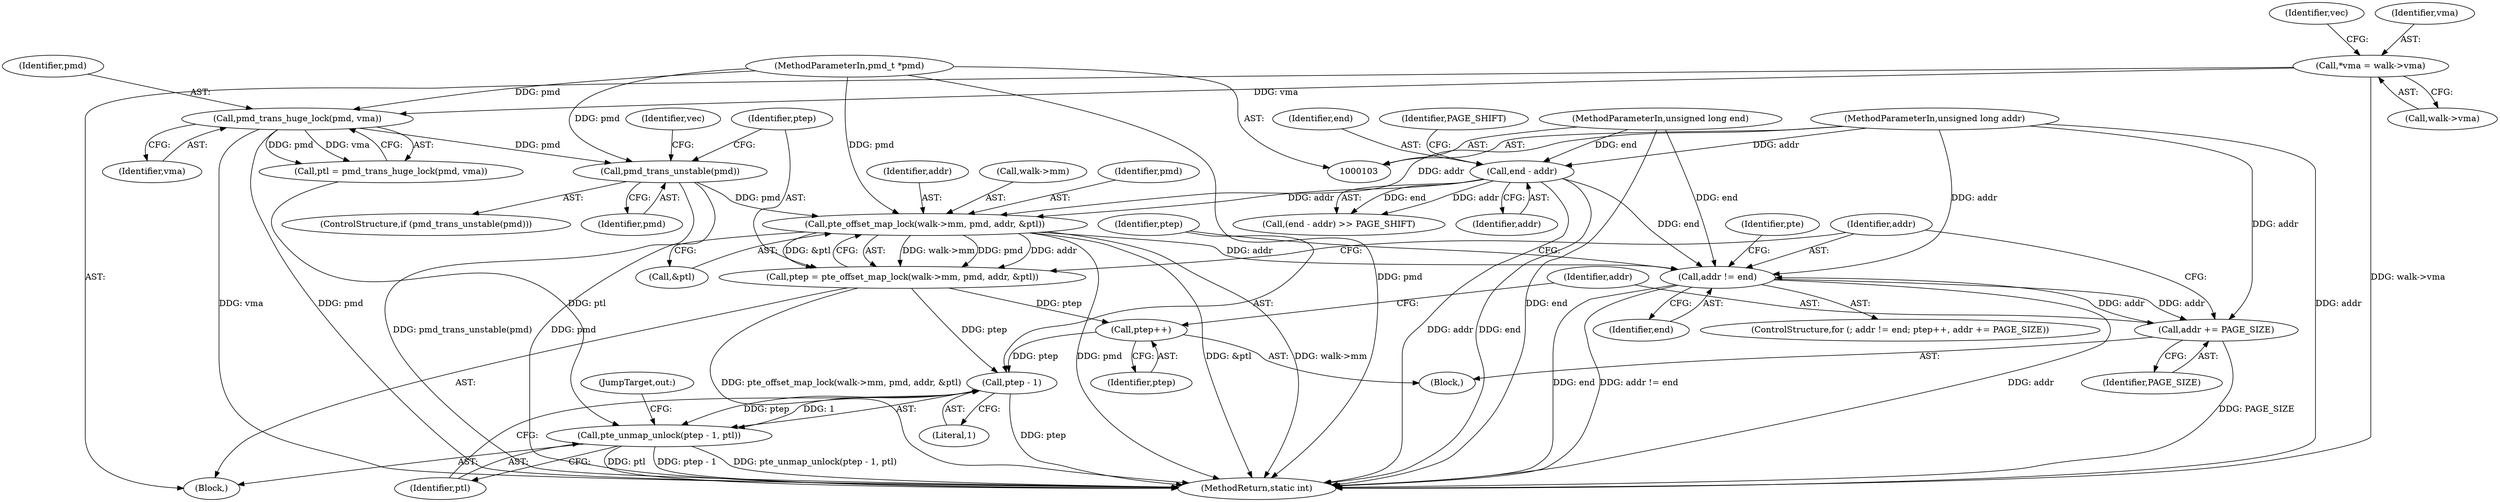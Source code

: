 digraph "0_linux_574823bfab82d9d8fa47f422778043fbb4b4f50e_1@pointer" {
"1000157" [label="(Call,pte_offset_map_lock(walk->mm, pmd, addr, &ptl))"];
"1000147" [label="(Call,pmd_trans_unstable(pmd))"];
"1000133" [label="(Call,pmd_trans_huge_lock(pmd, vma))"];
"1000104" [label="(MethodParameterIn,pmd_t *pmd)"];
"1000111" [label="(Call,*vma = walk->vma)"];
"1000127" [label="(Call,end - addr)"];
"1000106" [label="(MethodParameterIn,unsigned long end)"];
"1000105" [label="(MethodParameterIn,unsigned long addr)"];
"1000155" [label="(Call,ptep = pte_offset_map_lock(walk->mm, pmd, addr, &ptl))"];
"1000170" [label="(Call,ptep++)"];
"1000213" [label="(Call,ptep - 1)"];
"1000212" [label="(Call,pte_unmap_unlock(ptep - 1, ptl))"];
"1000166" [label="(Call,addr != end)"];
"1000172" [label="(Call,addr += PAGE_SIZE)"];
"1000133" [label="(Call,pmd_trans_huge_lock(pmd, vma))"];
"1000173" [label="(Identifier,addr)"];
"1000161" [label="(Identifier,pmd)"];
"1000226" [label="(MethodReturn,static int)"];
"1000156" [label="(Identifier,ptep)"];
"1000128" [label="(Identifier,end)"];
"1000168" [label="(Identifier,end)"];
"1000134" [label="(Identifier,pmd)"];
"1000155" [label="(Call,ptep = pte_offset_map_lock(walk->mm, pmd, addr, &ptl))"];
"1000166" [label="(Call,addr != end)"];
"1000212" [label="(Call,pte_unmap_unlock(ptep - 1, ptl))"];
"1000119" [label="(Identifier,vec)"];
"1000174" [label="(Identifier,PAGE_SIZE)"];
"1000105" [label="(MethodParameterIn,unsigned long addr)"];
"1000162" [label="(Identifier,addr)"];
"1000129" [label="(Identifier,addr)"];
"1000171" [label="(Identifier,ptep)"];
"1000217" [label="(JumpTarget,out:)"];
"1000214" [label="(Identifier,ptep)"];
"1000157" [label="(Call,pte_offset_map_lock(walk->mm, pmd, addr, &ptl))"];
"1000127" [label="(Call,end - addr)"];
"1000108" [label="(Block,)"];
"1000126" [label="(Call,(end - addr) >> PAGE_SHIFT)"];
"1000130" [label="(Identifier,PAGE_SHIFT)"];
"1000178" [label="(Identifier,pte)"];
"1000213" [label="(Call,ptep - 1)"];
"1000135" [label="(Identifier,vma)"];
"1000146" [label="(ControlStructure,if (pmd_trans_unstable(pmd)))"];
"1000106" [label="(MethodParameterIn,unsigned long end)"];
"1000112" [label="(Identifier,vma)"];
"1000111" [label="(Call,*vma = walk->vma)"];
"1000170" [label="(Call,ptep++)"];
"1000215" [label="(Literal,1)"];
"1000158" [label="(Call,walk->mm)"];
"1000148" [label="(Identifier,pmd)"];
"1000163" [label="(Call,&ptl)"];
"1000113" [label="(Call,walk->vma)"];
"1000172" [label="(Call,addr += PAGE_SIZE)"];
"1000216" [label="(Identifier,ptl)"];
"1000147" [label="(Call,pmd_trans_unstable(pmd))"];
"1000131" [label="(Call,ptl = pmd_trans_huge_lock(pmd, vma))"];
"1000167" [label="(Identifier,addr)"];
"1000104" [label="(MethodParameterIn,pmd_t *pmd)"];
"1000151" [label="(Identifier,vec)"];
"1000169" [label="(Block,)"];
"1000165" [label="(ControlStructure,for (; addr != end; ptep++, addr += PAGE_SIZE))"];
"1000157" -> "1000155"  [label="AST: "];
"1000157" -> "1000163"  [label="CFG: "];
"1000158" -> "1000157"  [label="AST: "];
"1000161" -> "1000157"  [label="AST: "];
"1000162" -> "1000157"  [label="AST: "];
"1000163" -> "1000157"  [label="AST: "];
"1000155" -> "1000157"  [label="CFG: "];
"1000157" -> "1000226"  [label="DDG: &ptl"];
"1000157" -> "1000226"  [label="DDG: walk->mm"];
"1000157" -> "1000226"  [label="DDG: pmd"];
"1000157" -> "1000155"  [label="DDG: walk->mm"];
"1000157" -> "1000155"  [label="DDG: pmd"];
"1000157" -> "1000155"  [label="DDG: addr"];
"1000157" -> "1000155"  [label="DDG: &ptl"];
"1000147" -> "1000157"  [label="DDG: pmd"];
"1000104" -> "1000157"  [label="DDG: pmd"];
"1000127" -> "1000157"  [label="DDG: addr"];
"1000105" -> "1000157"  [label="DDG: addr"];
"1000157" -> "1000166"  [label="DDG: addr"];
"1000147" -> "1000146"  [label="AST: "];
"1000147" -> "1000148"  [label="CFG: "];
"1000148" -> "1000147"  [label="AST: "];
"1000151" -> "1000147"  [label="CFG: "];
"1000156" -> "1000147"  [label="CFG: "];
"1000147" -> "1000226"  [label="DDG: pmd"];
"1000147" -> "1000226"  [label="DDG: pmd_trans_unstable(pmd)"];
"1000133" -> "1000147"  [label="DDG: pmd"];
"1000104" -> "1000147"  [label="DDG: pmd"];
"1000133" -> "1000131"  [label="AST: "];
"1000133" -> "1000135"  [label="CFG: "];
"1000134" -> "1000133"  [label="AST: "];
"1000135" -> "1000133"  [label="AST: "];
"1000131" -> "1000133"  [label="CFG: "];
"1000133" -> "1000226"  [label="DDG: pmd"];
"1000133" -> "1000226"  [label="DDG: vma"];
"1000133" -> "1000131"  [label="DDG: pmd"];
"1000133" -> "1000131"  [label="DDG: vma"];
"1000104" -> "1000133"  [label="DDG: pmd"];
"1000111" -> "1000133"  [label="DDG: vma"];
"1000104" -> "1000103"  [label="AST: "];
"1000104" -> "1000226"  [label="DDG: pmd"];
"1000111" -> "1000108"  [label="AST: "];
"1000111" -> "1000113"  [label="CFG: "];
"1000112" -> "1000111"  [label="AST: "];
"1000113" -> "1000111"  [label="AST: "];
"1000119" -> "1000111"  [label="CFG: "];
"1000111" -> "1000226"  [label="DDG: walk->vma"];
"1000127" -> "1000126"  [label="AST: "];
"1000127" -> "1000129"  [label="CFG: "];
"1000128" -> "1000127"  [label="AST: "];
"1000129" -> "1000127"  [label="AST: "];
"1000130" -> "1000127"  [label="CFG: "];
"1000127" -> "1000226"  [label="DDG: end"];
"1000127" -> "1000226"  [label="DDG: addr"];
"1000127" -> "1000126"  [label="DDG: end"];
"1000127" -> "1000126"  [label="DDG: addr"];
"1000106" -> "1000127"  [label="DDG: end"];
"1000105" -> "1000127"  [label="DDG: addr"];
"1000127" -> "1000166"  [label="DDG: end"];
"1000106" -> "1000103"  [label="AST: "];
"1000106" -> "1000226"  [label="DDG: end"];
"1000106" -> "1000166"  [label="DDG: end"];
"1000105" -> "1000103"  [label="AST: "];
"1000105" -> "1000226"  [label="DDG: addr"];
"1000105" -> "1000166"  [label="DDG: addr"];
"1000105" -> "1000172"  [label="DDG: addr"];
"1000155" -> "1000108"  [label="AST: "];
"1000156" -> "1000155"  [label="AST: "];
"1000167" -> "1000155"  [label="CFG: "];
"1000155" -> "1000226"  [label="DDG: pte_offset_map_lock(walk->mm, pmd, addr, &ptl)"];
"1000155" -> "1000170"  [label="DDG: ptep"];
"1000155" -> "1000213"  [label="DDG: ptep"];
"1000170" -> "1000169"  [label="AST: "];
"1000170" -> "1000171"  [label="CFG: "];
"1000171" -> "1000170"  [label="AST: "];
"1000173" -> "1000170"  [label="CFG: "];
"1000170" -> "1000213"  [label="DDG: ptep"];
"1000213" -> "1000212"  [label="AST: "];
"1000213" -> "1000215"  [label="CFG: "];
"1000214" -> "1000213"  [label="AST: "];
"1000215" -> "1000213"  [label="AST: "];
"1000216" -> "1000213"  [label="CFG: "];
"1000213" -> "1000226"  [label="DDG: ptep"];
"1000213" -> "1000212"  [label="DDG: ptep"];
"1000213" -> "1000212"  [label="DDG: 1"];
"1000212" -> "1000108"  [label="AST: "];
"1000212" -> "1000216"  [label="CFG: "];
"1000216" -> "1000212"  [label="AST: "];
"1000217" -> "1000212"  [label="CFG: "];
"1000212" -> "1000226"  [label="DDG: pte_unmap_unlock(ptep - 1, ptl)"];
"1000212" -> "1000226"  [label="DDG: ptl"];
"1000212" -> "1000226"  [label="DDG: ptep - 1"];
"1000131" -> "1000212"  [label="DDG: ptl"];
"1000166" -> "1000165"  [label="AST: "];
"1000166" -> "1000168"  [label="CFG: "];
"1000167" -> "1000166"  [label="AST: "];
"1000168" -> "1000166"  [label="AST: "];
"1000178" -> "1000166"  [label="CFG: "];
"1000214" -> "1000166"  [label="CFG: "];
"1000166" -> "1000226"  [label="DDG: end"];
"1000166" -> "1000226"  [label="DDG: addr != end"];
"1000166" -> "1000226"  [label="DDG: addr"];
"1000172" -> "1000166"  [label="DDG: addr"];
"1000166" -> "1000172"  [label="DDG: addr"];
"1000172" -> "1000169"  [label="AST: "];
"1000172" -> "1000174"  [label="CFG: "];
"1000173" -> "1000172"  [label="AST: "];
"1000174" -> "1000172"  [label="AST: "];
"1000167" -> "1000172"  [label="CFG: "];
"1000172" -> "1000226"  [label="DDG: PAGE_SIZE"];
}
